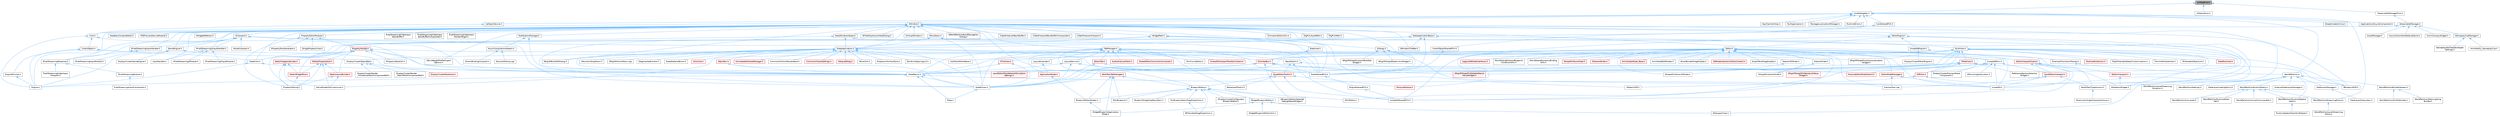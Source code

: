 digraph "UnifiedError.h"
{
 // INTERACTIVE_SVG=YES
 // LATEX_PDF_SIZE
  bgcolor="transparent";
  edge [fontname=Helvetica,fontsize=10,labelfontname=Helvetica,labelfontsize=10];
  node [fontname=Helvetica,fontsize=10,shape=box,height=0.2,width=0.4];
  Node1 [id="Node000001",label="UnifiedError.h",height=0.2,width=0.4,color="gray40", fillcolor="grey60", style="filled", fontcolor="black",tooltip=" "];
  Node1 -> Node2 [id="edge1_Node000001_Node000002",dir="back",color="steelblue1",style="solid",tooltip=" "];
  Node2 [id="Node000002",label="CoreDelegates.h",height=0.2,width=0.4,color="grey40", fillcolor="white", style="filled",URL="$d9/dc2/CoreDelegates_8h.html",tooltip=" "];
  Node2 -> Node3 [id="edge2_Node000002_Node000003",dir="back",color="steelblue1",style="solid",tooltip=" "];
  Node3 [id="Node000003",label="ApplicationLifecycleComponent.h",height=0.2,width=0.4,color="grey40", fillcolor="white", style="filled",URL="$de/db6/ApplicationLifecycleComponent_8h.html",tooltip=" "];
  Node2 -> Node4 [id="edge3_Node000002_Node000004",dir="back",color="steelblue1",style="solid",tooltip=" "];
  Node4 [id="Node000004",label="CallbackDevice.h",height=0.2,width=0.4,color="grey40", fillcolor="white", style="filled",URL="$d1/d7e/CallbackDevice_8h.html",tooltip=" "];
  Node4 -> Node5 [id="edge4_Node000004_Node000005",dir="back",color="steelblue1",style="solid",tooltip=" "];
  Node5 [id="Node000005",label="Core.h",height=0.2,width=0.4,color="grey40", fillcolor="white", style="filled",URL="$d6/dd7/Core_8h.html",tooltip=" "];
  Node5 -> Node6 [id="edge5_Node000005_Node000006",dir="back",color="steelblue1",style="solid",tooltip=" "];
  Node6 [id="Node000006",label="CoreUObject.h",height=0.2,width=0.4,color="grey40", fillcolor="white", style="filled",URL="$d0/ded/CoreUObject_8h.html",tooltip=" "];
  Node6 -> Node7 [id="edge6_Node000006_Node000007",dir="back",color="steelblue1",style="solid",tooltip=" "];
  Node7 [id="Node000007",label="Engine.h",height=0.2,width=0.4,color="grey40", fillcolor="white", style="filled",URL="$d1/d34/Public_2Engine_8h.html",tooltip=" "];
  Node6 -> Node8 [id="edge7_Node000006_Node000008",dir="back",color="steelblue1",style="solid",tooltip=" "];
  Node8 [id="Node000008",label="EngineMinimal.h",height=0.2,width=0.4,color="grey40", fillcolor="white", style="filled",URL="$d0/d2c/EngineMinimal_8h.html",tooltip=" "];
  Node8 -> Node7 [id="edge8_Node000008_Node000007",dir="back",color="steelblue1",style="solid",tooltip=" "];
  Node6 -> Node9 [id="edge9_Node000006_Node000009",dir="back",color="steelblue1",style="solid",tooltip=" "];
  Node9 [id="Node000009",label="SlateBasics.h",height=0.2,width=0.4,color="grey40", fillcolor="white", style="filled",URL="$da/d2f/SlateBasics_8h.html",tooltip=" "];
  Node9 -> Node7 [id="edge10_Node000009_Node000007",dir="back",color="steelblue1",style="solid",tooltip=" "];
  Node9 -> Node10 [id="edge11_Node000009_Node000010",dir="back",color="steelblue1",style="solid",tooltip=" "];
  Node10 [id="Node000010",label="Slate.h",height=0.2,width=0.4,color="grey40", fillcolor="white", style="filled",URL="$d2/dc0/Slate_8h.html",tooltip=" "];
  Node9 -> Node11 [id="edge12_Node000009_Node000011",dir="back",color="steelblue1",style="solid",tooltip=" "];
  Node11 [id="Node000011",label="SlateExtras.h",height=0.2,width=0.4,color="grey40", fillcolor="white", style="filled",URL="$d8/dec/SlateExtras_8h.html",tooltip=" "];
  Node11 -> Node10 [id="edge13_Node000011_Node000010",dir="back",color="steelblue1",style="solid",tooltip=" "];
  Node9 -> Node12 [id="edge14_Node000009_Node000012",dir="back",color="steelblue1",style="solid",tooltip=" "];
  Node12 [id="Node000012",label="UnrealEd.h",height=0.2,width=0.4,color="grey40", fillcolor="white", style="filled",URL="$d2/d5f/UnrealEd_8h.html",tooltip=" "];
  Node6 -> Node13 [id="edge15_Node000006_Node000013",dir="back",color="steelblue1",style="solid",tooltip=" "];
  Node13 [id="Node000013",label="SlateCore.h",height=0.2,width=0.4,color="grey40", fillcolor="white", style="filled",URL="$dc/d03/SlateCore_8h.html",tooltip=" "];
  Node13 -> Node7 [id="edge16_Node000013_Node000007",dir="back",color="steelblue1",style="solid",tooltip=" "];
  Node13 -> Node9 [id="edge17_Node000013_Node000009",dir="back",color="steelblue1",style="solid",tooltip=" "];
  Node5 -> Node7 [id="edge18_Node000005_Node000007",dir="back",color="steelblue1",style="solid",tooltip=" "];
  Node5 -> Node9 [id="edge19_Node000005_Node000009",dir="back",color="steelblue1",style="solid",tooltip=" "];
  Node2 -> Node5 [id="edge20_Node000002_Node000005",dir="back",color="steelblue1",style="solid",tooltip=" "];
  Node2 -> Node14 [id="edge21_Node000002_Node000014",dir="back",color="steelblue1",style="solid",tooltip=" "];
  Node14 [id="Node000014",label="CoreSharedPCH.h",height=0.2,width=0.4,color="grey40", fillcolor="white", style="filled",URL="$d8/de5/CoreSharedPCH_8h.html",tooltip=" "];
  Node14 -> Node15 [id="edge22_Node000014_Node000015",dir="back",color="steelblue1",style="solid",tooltip=" "];
  Node15 [id="Node000015",label="CoreUObjectSharedPCH.h",height=0.2,width=0.4,color="grey40", fillcolor="white", style="filled",URL="$de/d2f/CoreUObjectSharedPCH_8h.html",tooltip=" "];
  Node15 -> Node16 [id="edge23_Node000015_Node000016",dir="back",color="steelblue1",style="solid",tooltip=" "];
  Node16 [id="Node000016",label="SlateSharedPCH.h",height=0.2,width=0.4,color="grey40", fillcolor="white", style="filled",URL="$d1/dfc/SlateSharedPCH_8h.html",tooltip=" "];
  Node16 -> Node17 [id="edge24_Node000016_Node000017",dir="back",color="steelblue1",style="solid",tooltip=" "];
  Node17 [id="Node000017",label="EngineSharedPCH.h",height=0.2,width=0.4,color="grey40", fillcolor="white", style="filled",URL="$dc/dbb/EngineSharedPCH_8h.html",tooltip=" "];
  Node17 -> Node18 [id="edge25_Node000017_Node000018",dir="back",color="steelblue1",style="solid",tooltip=" "];
  Node18 [id="Node000018",label="UnrealEdSharedPCH.h",height=0.2,width=0.4,color="grey40", fillcolor="white", style="filled",URL="$d1/de6/UnrealEdSharedPCH_8h.html",tooltip=" "];
  Node2 -> Node19 [id="edge26_Node000002_Node000019",dir="back",color="steelblue1",style="solid",tooltip=" "];
  Node19 [id="Node000019",label="KeyChainUtilities.h",height=0.2,width=0.4,color="grey40", fillcolor="white", style="filled",URL="$db/d66/KeyChainUtilities_8h.html",tooltip=" "];
  Node2 -> Node20 [id="edge27_Node000002_Node000020",dir="back",color="steelblue1",style="solid",tooltip=" "];
  Node20 [id="Node000020",label="NullApplication.h",height=0.2,width=0.4,color="grey40", fillcolor="white", style="filled",URL="$d8/deb/NullApplication_8h.html",tooltip=" "];
  Node2 -> Node21 [id="edge28_Node000002_Node000021",dir="back",color="steelblue1",style="solid",tooltip=" "];
  Node21 [id="Node000021",label="PackageLocalizationManager.h",height=0.2,width=0.4,color="grey40", fillcolor="white", style="filled",URL="$d6/d19/PackageLocalizationManager_8h.html",tooltip=" "];
  Node2 -> Node22 [id="edge29_Node000002_Node000022",dir="back",color="steelblue1",style="solid",tooltip=" "];
  Node22 [id="Node000022",label="RuntimeErrors.h",height=0.2,width=0.4,color="grey40", fillcolor="white", style="filled",URL="$de/d4b/RuntimeErrors_8h.html",tooltip=" "];
  Node2 -> Node23 [id="edge30_Node000002_Node000023",dir="back",color="steelblue1",style="solid",tooltip=" "];
  Node23 [id="Node000023",label="SWindow.h",height=0.2,width=0.4,color="grey40", fillcolor="white", style="filled",URL="$d2/d6d/SWindow_8h.html",tooltip=" "];
  Node23 -> Node24 [id="edge31_Node000023_Node000024",dir="back",color="steelblue1",style="solid",tooltip=" "];
  Node24 [id="Node000024",label="AnimationEditorUtils.h",height=0.2,width=0.4,color="grey40", fillcolor="white", style="filled",URL="$df/d23/AnimationEditorUtils_8h.html",tooltip=" "];
  Node23 -> Node25 [id="edge32_Node000023_Node000025",dir="back",color="steelblue1",style="solid",tooltip=" "];
  Node25 [id="Node000025",label="BlueprintEditor.h",height=0.2,width=0.4,color="grey40", fillcolor="white", style="filled",URL="$df/d7d/BlueprintEditor_8h.html",tooltip=" "];
  Node25 -> Node26 [id="edge33_Node000025_Node000026",dir="back",color="steelblue1",style="solid",tooltip=" "];
  Node26 [id="Node000026",label="BPVariableDragDropAction.h",height=0.2,width=0.4,color="grey40", fillcolor="white", style="filled",URL="$dd/d23/BPVariableDragDropAction_8h.html",tooltip=" "];
  Node25 -> Node27 [id="edge34_Node000025_Node000027",dir="back",color="steelblue1",style="solid",tooltip=" "];
  Node27 [id="Node000027",label="BlueprintDragDropMenuItem.h",height=0.2,width=0.4,color="grey40", fillcolor="white", style="filled",URL="$dc/deb/BlueprintDragDropMenuItem_8h.html",tooltip=" "];
  Node25 -> Node28 [id="edge35_Node000025_Node000028",dir="back",color="steelblue1",style="solid",tooltip=" "];
  Node28 [id="Node000028",label="BlueprintEditorModes.h",height=0.2,width=0.4,color="grey40", fillcolor="white", style="filled",URL="$d9/d70/BlueprintEditorModes_8h.html",tooltip=" "];
  Node28 -> Node29 [id="edge36_Node000028_Node000029",dir="back",color="steelblue1",style="solid",tooltip=" "];
  Node29 [id="Node000029",label="WidgetBlueprintApplication\lMode.h",height=0.2,width=0.4,color="grey40", fillcolor="white", style="filled",URL="$d3/d40/WidgetBlueprintApplicationMode_8h.html",tooltip=" "];
  Node25 -> Node30 [id="edge37_Node000025_Node000030",dir="back",color="steelblue1",style="solid",tooltip=" "];
  Node30 [id="Node000030",label="IDisplayClusterConfigurator\lBlueprintEditor.h",height=0.2,width=0.4,color="grey40", fillcolor="white", style="filled",URL="$dd/d4b/IDisplayClusterConfiguratorBlueprintEditor_8h.html",tooltip=" "];
  Node25 -> Node31 [id="edge38_Node000025_Node000031",dir="back",color="steelblue1",style="solid",tooltip=" "];
  Node31 [id="Node000031",label="MyBlueprintItemDragDropAction.h",height=0.2,width=0.4,color="grey40", fillcolor="white", style="filled",URL="$da/d11/MyBlueprintItemDragDropAction_8h.html",tooltip=" "];
  Node31 -> Node26 [id="edge39_Node000031_Node000026",dir="back",color="steelblue1",style="solid",tooltip=" "];
  Node25 -> Node32 [id="edge40_Node000025_Node000032",dir="back",color="steelblue1",style="solid",tooltip=" "];
  Node32 [id="Node000032",label="SBlueprintEditorSelected\lDebugObjectWidget.h",height=0.2,width=0.4,color="grey40", fillcolor="white", style="filled",URL="$de/d6c/SBlueprintEditorSelectedDebugObjectWidget_8h.html",tooltip=" "];
  Node25 -> Node33 [id="edge41_Node000025_Node000033",dir="back",color="steelblue1",style="solid",tooltip=" "];
  Node33 [id="Node000033",label="SMyBlueprint.h",height=0.2,width=0.4,color="grey40", fillcolor="white", style="filled",URL="$d3/d34/SMyBlueprint_8h.html",tooltip=" "];
  Node25 -> Node34 [id="edge42_Node000025_Node000034",dir="back",color="steelblue1",style="solid",tooltip=" "];
  Node34 [id="Node000034",label="SSCSEditor.h",height=0.2,width=0.4,color="grey40", fillcolor="white", style="filled",URL="$d0/d2e/SSCSEditor_8h.html",tooltip=" "];
  Node25 -> Node35 [id="edge43_Node000025_Node000035",dir="back",color="steelblue1",style="solid",tooltip=" "];
  Node35 [id="Node000035",label="WidgetBlueprintEditor.h",height=0.2,width=0.4,color="grey40", fillcolor="white", style="filled",URL="$d6/d04/WidgetBlueprintEditor_8h.html",tooltip=" "];
  Node35 -> Node36 [id="edge44_Node000035_Node000036",dir="back",color="steelblue1",style="solid",tooltip=" "];
  Node36 [id="Node000036",label="SDesignerView.h",height=0.2,width=0.4,color="grey40", fillcolor="white", style="filled",URL="$d2/d14/SDesignerView_8h.html",tooltip=" "];
  Node35 -> Node29 [id="edge45_Node000035_Node000029",dir="back",color="steelblue1",style="solid",tooltip=" "];
  Node35 -> Node37 [id="edge46_Node000035_Node000037",dir="back",color="steelblue1",style="solid",tooltip=" "];
  Node37 [id="Node000037",label="WidgetBlueprintEditorUtils.h",height=0.2,width=0.4,color="grey40", fillcolor="white", style="filled",URL="$d9/df7/WidgetBlueprintEditorUtils_8h.html",tooltip=" "];
  Node23 -> Node38 [id="edge47_Node000023_Node000038",dir="back",color="steelblue1",style="solid",tooltip=" "];
  Node38 [id="Node000038",label="Dialogs.h",height=0.2,width=0.4,color="grey40", fillcolor="white", style="filled",URL="$d2/d5c/Dialogs_8h.html",tooltip=" "];
  Node38 -> Node39 [id="edge48_Node000038_Node000039",dir="back",color="steelblue1",style="solid",tooltip=" "];
  Node39 [id="Node000039",label="SRigVMGraphBreakLinksWidget.h",height=0.2,width=0.4,color="grey40", fillcolor="white", style="filled",URL="$d8/d4a/SRigVMGraphBreakLinksWidget_8h.html",tooltip=" "];
  Node38 -> Node40 [id="edge49_Node000038_Node000040",dir="back",color="steelblue1",style="solid",tooltip=" "];
  Node40 [id="Node000040",label="SRigVMGraphFunctionBulkEdit\lWidget.h",height=0.2,width=0.4,color="grey40", fillcolor="white", style="filled",URL="$db/dbf/SRigVMGraphFunctionBulkEditWidget_8h.html",tooltip=" "];
  Node38 -> Node41 [id="edge50_Node000038_Node000041",dir="back",color="steelblue1",style="solid",tooltip=" "];
  Node41 [id="Node000041",label="SRigVMGraphFunctionLocalization\lWidget.h",height=0.2,width=0.4,color="grey40", fillcolor="white", style="filled",URL="$dd/d59/SRigVMGraphFunctionLocalizationWidget_8h.html",tooltip=" "];
  Node38 -> Node12 [id="edge51_Node000038_Node000012",dir="back",color="steelblue1",style="solid",tooltip=" "];
  Node23 -> Node42 [id="edge52_Node000023_Node000042",dir="back",color="steelblue1",style="solid",tooltip=" "];
  Node42 [id="Node000042",label="DlgPickAssetPath.h",height=0.2,width=0.4,color="grey40", fillcolor="white", style="filled",URL="$db/d31/DlgPickAssetPath_8h.html",tooltip=" "];
  Node23 -> Node43 [id="edge53_Node000023_Node000043",dir="back",color="steelblue1",style="solid",tooltip=" "];
  Node43 [id="Node000043",label="DlgPickPath.h",height=0.2,width=0.4,color="grey40", fillcolor="white", style="filled",URL="$d9/d16/DlgPickPath_8h.html",tooltip=" "];
  Node23 -> Node44 [id="edge54_Node000023_Node000044",dir="back",color="steelblue1",style="solid",tooltip=" "];
  Node44 [id="Node000044",label="EditorEngine.h",height=0.2,width=0.4,color="grey40", fillcolor="white", style="filled",URL="$da/d0c/EditorEngine_8h.html",tooltip=" "];
  Node44 -> Node45 [id="edge55_Node000044_Node000045",dir="back",color="steelblue1",style="solid",tooltip=" "];
  Node45 [id="Node000045",label="BookMarkTypeActions.h",height=0.2,width=0.4,color="grey40", fillcolor="white", style="filled",URL="$d0/d2f/BookMarkTypeActions_8h.html",tooltip=" "];
  Node45 -> Node46 [id="edge56_Node000045_Node000046",dir="back",color="steelblue1",style="solid",tooltip=" "];
  Node46 [id="Node000046",label="BookmarkSingleViewportActions.h",height=0.2,width=0.4,color="grey40", fillcolor="white", style="filled",URL="$d3/dd5/BookmarkSingleViewportActions_8h.html",tooltip=" "];
  Node44 -> Node47 [id="edge57_Node000044_Node000047",dir="back",color="steelblue1",style="solid",tooltip=" "];
  Node47 [id="Node000047",label="Editor.h",height=0.2,width=0.4,color="grey40", fillcolor="white", style="filled",URL="$de/d6e/Editor_8h.html",tooltip=" "];
  Node47 -> Node48 [id="edge58_Node000047_Node000048",dir="back",color="steelblue1",style="solid",tooltip=" "];
  Node48 [id="Node000048",label="AnimGraphNode_Base.h",height=0.2,width=0.4,color="red", fillcolor="#FFF0F0", style="filled",URL="$d0/dfb/AnimGraphNode__Base_8h.html",tooltip=" "];
  Node47 -> Node140 [id="edge59_Node000047_Node000140",dir="back",color="steelblue1",style="solid",tooltip=" "];
  Node140 [id="Node000140",label="AnimNodeEditModes.h",height=0.2,width=0.4,color="grey40", fillcolor="white", style="filled",URL="$db/dde/AnimNodeEditModes_8h.html",tooltip=" "];
  Node47 -> Node45 [id="edge60_Node000047_Node000045",dir="back",color="steelblue1",style="solid",tooltip=" "];
  Node47 -> Node141 [id="edge61_Node000047_Node000141",dir="back",color="steelblue1",style="solid",tooltip=" "];
  Node141 [id="Node000141",label="BrushBuilderDragDropOp.h",height=0.2,width=0.4,color="grey40", fillcolor="white", style="filled",URL="$d9/d56/BrushBuilderDragDropOp_8h.html",tooltip=" "];
  Node47 -> Node142 [id="edge62_Node000047_Node000142",dir="back",color="steelblue1",style="solid",tooltip=" "];
  Node142 [id="Node000142",label="DisplayClusterObjectRef.h",height=0.2,width=0.4,color="grey40", fillcolor="white", style="filled",URL="$d9/d87/DisplayClusterObjectRef_8h.html",tooltip=" "];
  Node142 -> Node143 [id="edge63_Node000142_Node000143",dir="back",color="steelblue1",style="solid",tooltip=" "];
  Node143 [id="Node000143",label="DisplayClusterRender\l_ProceduralMeshComponentRef.h",height=0.2,width=0.4,color="grey40", fillcolor="white", style="filled",URL="$da/dbe/DisplayClusterRender__ProceduralMeshComponentRef_8h.html",tooltip=" "];
  Node142 -> Node144 [id="edge64_Node000142_Node000144",dir="back",color="steelblue1",style="solid",tooltip=" "];
  Node144 [id="Node000144",label="DisplayClusterRender\l_StaticMeshComponentRef.h",height=0.2,width=0.4,color="grey40", fillcolor="white", style="filled",URL="$dd/d84/DisplayClusterRender__StaticMeshComponentRef_8h.html",tooltip=" "];
  Node142 -> Node145 [id="edge65_Node000142_Node000145",dir="back",color="steelblue1",style="solid",tooltip=" "];
  Node145 [id="Node000145",label="DisplayClusterRootActor.h",height=0.2,width=0.4,color="red", fillcolor="#FFF0F0", style="filled",URL="$d0/d41/DisplayClusterRootActor_8h.html",tooltip=" "];
  Node47 -> Node150 [id="edge66_Node000047_Node000150",dir="back",color="steelblue1",style="solid",tooltip=" "];
  Node150 [id="Node000150",label="EdModeInteractiveToolsContext.h",height=0.2,width=0.4,color="red", fillcolor="#FFF0F0", style="filled",URL="$d7/da4/EdModeInteractiveToolsContext_8h.html",tooltip=" "];
  Node47 -> Node153 [id="edge67_Node000047_Node000153",dir="back",color="steelblue1",style="solid",tooltip=" "];
  Node153 [id="Node000153",label="EditorModeManager.h",height=0.2,width=0.4,color="red", fillcolor="#FFF0F0", style="filled",URL="$d9/dca/EditorModeManager_8h.html",tooltip=" "];
  Node153 -> Node152 [id="edge68_Node000153_Node000152",dir="back",color="steelblue1",style="solid",tooltip=" "];
  Node152 [id="Node000152",label="FractureTool.cpp",height=0.2,width=0.4,color="grey40", fillcolor="white", style="filled",URL="$dc/d9a/FractureTool_8cpp.html",tooltip=" "];
  Node153 -> Node12 [id="edge69_Node000153_Node000012",dir="back",color="steelblue1",style="solid",tooltip=" "];
  Node47 -> Node159 [id="edge70_Node000047_Node000159",dir="back",color="steelblue1",style="solid",tooltip=" "];
  Node159 [id="Node000159",label="EditorViewportClient.h",height=0.2,width=0.4,color="red", fillcolor="#FFF0F0", style="filled",URL="$d4/d41/EditorViewportClient_8h.html",tooltip=" "];
  Node159 -> Node165 [id="edge71_Node000159_Node000165",dir="back",color="steelblue1",style="solid",tooltip=" "];
  Node165 [id="Node000165",label="LevelEditorViewport.h",height=0.2,width=0.4,color="red", fillcolor="#FFF0F0", style="filled",URL="$d4/ddf/LevelEditorViewport_8h.html",tooltip=" "];
  Node165 -> Node45 [id="edge72_Node000165_Node000045",dir="back",color="steelblue1",style="solid",tooltip=" "];
  Node165 -> Node152 [id="edge73_Node000165_Node000152",dir="back",color="steelblue1",style="solid",tooltip=" "];
  Node165 -> Node12 [id="edge74_Node000165_Node000012",dir="back",color="steelblue1",style="solid",tooltip=" "];
  Node159 -> Node168 [id="edge75_Node000159_Node000168",dir="back",color="steelblue1",style="solid",tooltip=" "];
  Node168 [id="Node000168",label="SEditorViewport.h",height=0.2,width=0.4,color="red", fillcolor="#FFF0F0", style="filled",URL="$dd/de0/SEditorViewport_8h.html",tooltip=" "];
  Node168 -> Node178 [id="edge76_Node000168_Node000178",dir="back",color="steelblue1",style="solid",tooltip=" "];
  Node178 [id="Node000178",label="SSkeletonWidget.h",height=0.2,width=0.4,color="grey40", fillcolor="white", style="filled",URL="$dd/da7/SSkeletonWidget_8h.html",tooltip=" "];
  Node159 -> Node178 [id="edge77_Node000159_Node000178",dir="back",color="steelblue1",style="solid",tooltip=" "];
  Node159 -> Node12 [id="edge78_Node000159_Node000012",dir="back",color="steelblue1",style="solid",tooltip=" "];
  Node159 -> Node18 [id="edge79_Node000159_Node000018",dir="back",color="steelblue1",style="solid",tooltip=" "];
  Node47 -> Node179 [id="edge80_Node000047_Node000179",dir="back",color="steelblue1",style="solid",tooltip=" "];
  Node179 [id="Node000179",label="ExportTextDragDropOp.h",height=0.2,width=0.4,color="grey40", fillcolor="white", style="filled",URL="$de/d5c/ExportTextDragDropOp_8h.html",tooltip=" "];
  Node47 -> Node180 [id="edge81_Node000047_Node000180",dir="back",color="steelblue1",style="solid",tooltip=" "];
  Node180 [id="Node000180",label="ExternalDirtyActorsTracker.h",height=0.2,width=0.4,color="grey40", fillcolor="white", style="filled",URL="$db/d89/ExternalDirtyActorsTracker_8h.html",tooltip=" "];
  Node180 -> Node181 [id="edge82_Node000180_Node000181",dir="back",color="steelblue1",style="solid",tooltip=" "];
  Node181 [id="Node000181",label="WorldPartition.h",height=0.2,width=0.4,color="grey40", fillcolor="white", style="filled",URL="$de/d1e/WorldPartition_8h.html",tooltip=" "];
  Node181 -> Node182 [id="edge83_Node000181_Node000182",dir="back",color="steelblue1",style="solid",tooltip=" "];
  Node182 [id="Node000182",label="DataLayerLoadingPolicy.h",height=0.2,width=0.4,color="grey40", fillcolor="white", style="filled",URL="$d4/d49/DataLayerLoadingPolicy_8h.html",tooltip=" "];
  Node181 -> Node183 [id="edge84_Node000181_Node000183",dir="back",color="steelblue1",style="solid",tooltip=" "];
  Node183 [id="Node000183",label="DataLayerManager.h",height=0.2,width=0.4,color="grey40", fillcolor="white", style="filled",URL="$de/d96/DataLayerManager_8h.html",tooltip=" "];
  Node183 -> Node184 [id="edge85_Node000183_Node000184",dir="back",color="steelblue1",style="solid",tooltip=" "];
  Node184 [id="Node000184",label="DataLayerSubsystem.h",height=0.2,width=0.4,color="grey40", fillcolor="white", style="filled",URL="$d2/d5d/DataLayerSubsystem_8h.html",tooltip=" "];
  Node181 -> Node185 [id="edge86_Node000181_Node000185",dir="back",color="steelblue1",style="solid",tooltip=" "];
  Node185 [id="Node000185",label="ExternalDataLayerManager.h",height=0.2,width=0.4,color="grey40", fillcolor="white", style="filled",URL="$d3/d7d/ExternalDataLayerManager_8h.html",tooltip=" "];
  Node181 -> Node186 [id="edge87_Node000181_Node000186",dir="back",color="steelblue1",style="solid",tooltip=" "];
  Node186 [id="Node000186",label="WorldPartitionBuilderHelpers.h",height=0.2,width=0.4,color="grey40", fillcolor="white", style="filled",URL="$db/dc0/WorldPartitionBuilderHelpers_8h.html",tooltip=" "];
  Node186 -> Node187 [id="edge88_Node000186_Node000187",dir="back",color="steelblue1",style="solid",tooltip=" "];
  Node187 [id="Node000187",label="WorldPartitionHLODsBuilder.h",height=0.2,width=0.4,color="grey40", fillcolor="white", style="filled",URL="$d3/d76/WorldPartitionHLODsBuilder_8h.html",tooltip=" "];
  Node186 -> Node188 [id="edge89_Node000186_Node000188",dir="back",color="steelblue1",style="solid",tooltip=" "];
  Node188 [id="Node000188",label="WorldPartitionStaticLighting\lBuilder.h",height=0.2,width=0.4,color="grey40", fillcolor="white", style="filled",URL="$d7/dfd/WorldPartitionStaticLightingBuilder_8h.html",tooltip=" "];
  Node181 -> Node189 [id="edge90_Node000181_Node000189",dir="back",color="steelblue1",style="solid",tooltip=" "];
  Node189 [id="Node000189",label="WorldPartitionLevelStreaming\lDynamic.h",height=0.2,width=0.4,color="grey40", fillcolor="white", style="filled",URL="$d4/d21/WorldPartitionLevelStreamingDynamic_8h.html",tooltip=" "];
  Node181 -> Node190 [id="edge91_Node000181_Node000190",dir="back",color="steelblue1",style="solid",tooltip=" "];
  Node190 [id="Node000190",label="WorldPartitionRuntimeHash.h",height=0.2,width=0.4,color="grey40", fillcolor="white", style="filled",URL="$d9/df1/WorldPartitionRuntimeHash_8h.html",tooltip=" "];
  Node190 -> Node191 [id="edge92_Node000190_Node000191",dir="back",color="steelblue1",style="solid",tooltip=" "];
  Node191 [id="Node000191",label="WorldPartitionConvertCommandlet.h",height=0.2,width=0.4,color="grey40", fillcolor="white", style="filled",URL="$db/d15/WorldPartitionConvertCommandlet_8h.html",tooltip=" "];
  Node190 -> Node192 [id="edge93_Node000190_Node000192",dir="back",color="steelblue1",style="solid",tooltip=" "];
  Node192 [id="Node000192",label="WorldPartitionConverter.h",height=0.2,width=0.4,color="grey40", fillcolor="white", style="filled",URL="$dc/df8/WorldPartitionConverter_8h.html",tooltip=" "];
  Node190 -> Node193 [id="edge94_Node000190_Node000193",dir="back",color="steelblue1",style="solid",tooltip=" "];
  Node193 [id="Node000193",label="WorldPartitionRuntimeHash\lSet.h",height=0.2,width=0.4,color="grey40", fillcolor="white", style="filled",URL="$d7/d94/WorldPartitionRuntimeHashSet_8h.html",tooltip=" "];
  Node190 -> Node194 [id="edge95_Node000190_Node000194",dir="back",color="steelblue1",style="solid",tooltip=" "];
  Node194 [id="Node000194",label="WorldPartitionRuntimeSpatial\lHash.h",height=0.2,width=0.4,color="grey40", fillcolor="white", style="filled",URL="$da/dbe/WorldPartitionRuntimeSpatialHash_8h.html",tooltip=" "];
  Node194 -> Node195 [id="edge96_Node000194_Node000195",dir="back",color="steelblue1",style="solid",tooltip=" "];
  Node195 [id="Node000195",label="RuntimeSpatialHashGridHelper.h",height=0.2,width=0.4,color="grey40", fillcolor="white", style="filled",URL="$d8/d05/RuntimeSpatialHashGridHelper_8h.html",tooltip=" "];
  Node190 -> Node196 [id="edge97_Node000190_Node000196",dir="back",color="steelblue1",style="solid",tooltip=" "];
  Node196 [id="Node000196",label="WorldPartitionStreamingPolicy.h",height=0.2,width=0.4,color="grey40", fillcolor="white", style="filled",URL="$d8/d37/WorldPartitionStreamingPolicy_8h.html",tooltip=" "];
  Node196 -> Node197 [id="edge98_Node000196_Node000197",dir="back",color="steelblue1",style="solid",tooltip=" "];
  Node197 [id="Node000197",label="WorldPartitionLevelStreaming\lPolicy.h",height=0.2,width=0.4,color="grey40", fillcolor="white", style="filled",URL="$d4/d14/WorldPartitionLevelStreamingPolicy_8h.html",tooltip=" "];
  Node181 -> Node194 [id="edge99_Node000181_Node000194",dir="back",color="steelblue1",style="solid",tooltip=" "];
  Node181 -> Node198 [id="edge100_Node000181_Node000198",dir="back",color="steelblue1",style="solid",tooltip=" "];
  Node198 [id="Node000198",label="WorldPartitionSettings.h",height=0.2,width=0.4,color="grey40", fillcolor="white", style="filled",URL="$de/d7a/WorldPartitionSettings_8h.html",tooltip=" "];
  Node47 -> Node152 [id="edge101_Node000047_Node000152",dir="back",color="steelblue1",style="solid",tooltip=" "];
  Node47 -> Node199 [id="edge102_Node000047_Node000199",dir="back",color="steelblue1",style="solid",tooltip=" "];
  Node199 [id="Node000199",label="GameModeInfoCustomizer.h",height=0.2,width=0.4,color="grey40", fillcolor="white", style="filled",URL="$d5/df3/GameModeInfoCustomizer_8h.html",tooltip=" "];
  Node47 -> Node200 [id="edge103_Node000047_Node000200",dir="back",color="steelblue1",style="solid",tooltip=" "];
  Node200 [id="Node000200",label="LegacyEdModeInterfaces.h",height=0.2,width=0.4,color="red", fillcolor="#FFF0F0", style="filled",URL="$da/d0a/LegacyEdModeInterfaces_8h.html",tooltip=" "];
  Node47 -> Node207 [id="edge104_Node000047_Node000207",dir="back",color="steelblue1",style="solid",tooltip=" "];
  Node207 [id="Node000207",label="MovieSceneDirectorBlueprint\lConditionUtils.h",height=0.2,width=0.4,color="grey40", fillcolor="white", style="filled",URL="$d4/d8a/MovieSceneDirectorBlueprintConditionUtils_8h.html",tooltip=" "];
  Node47 -> Node208 [id="edge105_Node000047_Node000208",dir="back",color="steelblue1",style="solid",tooltip=" "];
  Node208 [id="Node000208",label="MovieSceneDynamicBinding\lUtils.h",height=0.2,width=0.4,color="grey40", fillcolor="white", style="filled",URL="$df/dce/MovieSceneDynamicBindingUtils_8h.html",tooltip=" "];
  Node47 -> Node209 [id="edge106_Node000047_Node000209",dir="back",color="steelblue1",style="solid",tooltip=" "];
  Node209 [id="Node000209",label="PersonaModule.h",height=0.2,width=0.4,color="red", fillcolor="#FFF0F0", style="filled",URL="$de/d74/PersonaModule_8h.html",tooltip=" "];
  Node47 -> Node211 [id="edge107_Node000047_Node000211",dir="back",color="steelblue1",style="solid",tooltip=" "];
  Node211 [id="Node000211",label="SGraphPinNumSlider.h",height=0.2,width=0.4,color="red", fillcolor="#FFF0F0", style="filled",URL="$d5/d00/SGraphPinNumSlider_8h.html",tooltip=" "];
  Node47 -> Node213 [id="edge108_Node000047_Node000213",dir="back",color="steelblue1",style="solid",tooltip=" "];
  Node213 [id="Node000213",label="SGraphPinVector2DSlider.h",height=0.2,width=0.4,color="grey40", fillcolor="white", style="filled",URL="$d7/d05/SGraphPinVector2DSlider_8h.html",tooltip=" "];
  Node47 -> Node214 [id="edge109_Node000047_Node000214",dir="back",color="steelblue1",style="solid",tooltip=" "];
  Node214 [id="Node000214",label="SGraphPinVectorSlider.h",height=0.2,width=0.4,color="grey40", fillcolor="white", style="filled",URL="$dc/d38/SGraphPinVectorSlider_8h.html",tooltip=" "];
  Node47 -> Node215 [id="edge110_Node000047_Node000215",dir="back",color="steelblue1",style="solid",tooltip=" "];
  Node215 [id="Node000215",label="SVector2DSlider.h",height=0.2,width=0.4,color="grey40", fillcolor="white", style="filled",URL="$de/d67/SVector2DSlider_8h.html",tooltip=" "];
  Node215 -> Node213 [id="edge111_Node000215_Node000213",dir="back",color="steelblue1",style="solid",tooltip=" "];
  Node47 -> Node216 [id="edge112_Node000047_Node000216",dir="back",color="steelblue1",style="solid",tooltip=" "];
  Node216 [id="Node000216",label="SVector4Slider.h",height=0.2,width=0.4,color="red", fillcolor="#FFF0F0", style="filled",URL="$d4/dec/SVector4Slider_8h.html",tooltip=" "];
  Node47 -> Node218 [id="edge113_Node000047_Node000218",dir="back",color="steelblue1",style="solid",tooltip=" "];
  Node218 [id="Node000218",label="SVectorSlider.h",height=0.2,width=0.4,color="grey40", fillcolor="white", style="filled",URL="$d2/db5/SVectorSlider_8h.html",tooltip=" "];
  Node218 -> Node214 [id="edge114_Node000218_Node000214",dir="back",color="steelblue1",style="solid",tooltip=" "];
  Node47 -> Node219 [id="edge115_Node000047_Node000219",dir="back",color="steelblue1",style="solid",tooltip=" "];
  Node219 [id="Node000219",label="SubTrackEditorBase.h",height=0.2,width=0.4,color="grey40", fillcolor="white", style="filled",URL="$db/d33/SubTrackEditorBase_8h.html",tooltip=" "];
  Node47 -> Node12 [id="edge116_Node000047_Node000012",dir="back",color="steelblue1",style="solid",tooltip=" "];
  Node47 -> Node220 [id="edge117_Node000047_Node000220",dir="back",color="steelblue1",style="solid",tooltip=" "];
  Node220 [id="Node000220",label="UnrealEdMisc.h",height=0.2,width=0.4,color="grey40", fillcolor="white", style="filled",URL="$da/d70/UnrealEdMisc_8h.html",tooltip=" "];
  Node220 -> Node221 [id="edge118_Node000220_Node000221",dir="back",color="steelblue1",style="solid",tooltip=" "];
  Node221 [id="Node000221",label="AssetEditorToolkit.h",height=0.2,width=0.4,color="red", fillcolor="#FFF0F0", style="filled",URL="$d9/d8b/AssetEditorToolkit_8h.html",tooltip=" "];
  Node221 -> Node170 [id="edge119_Node000221_Node000170",dir="back",color="steelblue1",style="solid",tooltip=" "];
  Node170 [id="Node000170",label="BaseAssetToolkit.h",height=0.2,width=0.4,color="grey40", fillcolor="white", style="filled",URL="$d4/d85/BaseAssetToolkit_8h.html",tooltip=" "];
  Node221 -> Node25 [id="edge120_Node000221_Node000025",dir="back",color="steelblue1",style="solid",tooltip=" "];
  Node221 -> Node209 [id="edge121_Node000221_Node000209",dir="back",color="steelblue1",style="solid",tooltip=" "];
  Node221 -> Node18 [id="edge122_Node000221_Node000018",dir="back",color="steelblue1",style="solid",tooltip=" "];
  Node220 -> Node263 [id="edge123_Node000220_Node000263",dir="back",color="steelblue1",style="solid",tooltip=" "];
  Node263 [id="Node000263",label="DisplayClusterPreviewShare\lComponent.h",height=0.2,width=0.4,color="grey40", fillcolor="white", style="filled",URL="$d0/d2c/DisplayClusterPreviewShareComponent_8h.html",tooltip=" "];
  Node220 -> Node264 [id="edge124_Node000220_Node000264",dir="back",color="steelblue1",style="solid",tooltip=" "];
  Node264 [id="Node000264",label="FractureEditorModeToolkit.h",height=0.2,width=0.4,color="red", fillcolor="#FFF0F0", style="filled",URL="$da/d01/FractureEditorModeToolkit_8h.html",tooltip=" "];
  Node220 -> Node165 [id="edge125_Node000220_Node000165",dir="back",color="steelblue1",style="solid",tooltip=" "];
  Node220 -> Node12 [id="edge126_Node000220_Node000012",dir="back",color="steelblue1",style="solid",tooltip=" "];
  Node220 -> Node265 [id="edge127_Node000220_Node000265",dir="back",color="steelblue1",style="solid",tooltip=" "];
  Node265 [id="Node000265",label="VPScoutingSubsystem.h",height=0.2,width=0.4,color="grey40", fillcolor="white", style="filled",URL="$df/d2a/VPScoutingSubsystem_8h.html",tooltip=" "];
  Node47 -> Node18 [id="edge128_Node000047_Node000018",dir="back",color="steelblue1",style="solid",tooltip=" "];
  Node44 -> Node12 [id="edge129_Node000044_Node000012",dir="back",color="steelblue1",style="solid",tooltip=" "];
  Node44 -> Node266 [id="edge130_Node000044_Node000266",dir="back",color="steelblue1",style="solid",tooltip=" "];
  Node266 [id="Node000266",label="UnrealEdEngine.h",height=0.2,width=0.4,color="grey40", fillcolor="white", style="filled",URL="$d2/d51/UnrealEdEngine_8h.html",tooltip=" "];
  Node266 -> Node267 [id="edge131_Node000266_Node000267",dir="back",color="steelblue1",style="solid",tooltip=" "];
  Node267 [id="Node000267",label="DisplayClusterEditorEngine.h",height=0.2,width=0.4,color="grey40", fillcolor="white", style="filled",URL="$d3/d58/DisplayClusterEditorEngine_8h.html",tooltip=" "];
  Node266 -> Node12 [id="edge132_Node000266_Node000012",dir="back",color="steelblue1",style="solid",tooltip=" "];
  Node44 -> Node18 [id="edge133_Node000044_Node000018",dir="back",color="steelblue1",style="solid",tooltip=" "];
  Node23 -> Node268 [id="edge134_Node000023_Node000268",dir="back",color="steelblue1",style="solid",tooltip=" "];
  Node268 [id="Node000268",label="FeedbackContextEditor.h",height=0.2,width=0.4,color="grey40", fillcolor="white", style="filled",URL="$de/d93/FeedbackContextEditor_8h.html",tooltip=" "];
  Node23 -> Node269 [id="edge135_Node000023_Node000269",dir="back",color="steelblue1",style="solid",tooltip=" "];
  Node269 [id="Node000269",label="GameEngine.h",height=0.2,width=0.4,color="grey40", fillcolor="white", style="filled",URL="$d7/d1f/GameEngine_8h.html",tooltip=" "];
  Node269 -> Node270 [id="edge136_Node000269_Node000270",dir="back",color="steelblue1",style="solid",tooltip=" "];
  Node270 [id="Node000270",label="DisplayClusterGameEngine.h",height=0.2,width=0.4,color="grey40", fillcolor="white", style="filled",URL="$da/d8f/DisplayClusterGameEngine_8h.html",tooltip=" "];
  Node269 -> Node142 [id="edge137_Node000269_Node000142",dir="back",color="steelblue1",style="solid",tooltip=" "];
  Node269 -> Node7 [id="edge138_Node000269_Node000007",dir="back",color="steelblue1",style="solid",tooltip=" "];
  Node23 -> Node271 [id="edge139_Node000023_Node000271",dir="back",color="steelblue1",style="solid",tooltip=" "];
  Node271 [id="Node000271",label="IPIEPreviewDeviceModule.h",height=0.2,width=0.4,color="grey40", fillcolor="white", style="filled",URL="$d1/d37/IPIEPreviewDeviceModule_8h.html",tooltip=" "];
  Node23 -> Node272 [id="edge140_Node000023_Node000272",dir="back",color="steelblue1",style="solid",tooltip=" "];
  Node272 [id="Node000272",label="IPixelStreaming2InputHandler.h",height=0.2,width=0.4,color="grey40", fillcolor="white", style="filled",URL="$df/d15/IPixelStreaming2InputHandler_8h.html",tooltip=" "];
  Node272 -> Node273 [id="edge141_Node000272_Node000273",dir="back",color="steelblue1",style="solid",tooltip=" "];
  Node273 [id="Node000273",label="IPixelStreaming2InputModule.h",height=0.2,width=0.4,color="grey40", fillcolor="white", style="filled",URL="$df/d2f/IPixelStreaming2InputModule_8h.html",tooltip=" "];
  Node272 -> Node274 [id="edge142_Node000272_Node000274",dir="back",color="steelblue1",style="solid",tooltip=" "];
  Node274 [id="Node000274",label="IPixelStreaming2Module.h",height=0.2,width=0.4,color="grey40", fillcolor="white", style="filled",URL="$d5/dad/IPixelStreaming2Module_8h.html",tooltip=" "];
  Node272 -> Node275 [id="edge143_Node000272_Node000275",dir="back",color="steelblue1",style="solid",tooltip=" "];
  Node275 [id="Node000275",label="InputHandler.h",height=0.2,width=0.4,color="grey40", fillcolor="white", style="filled",URL="$df/d2f/InputHandler_8h.html",tooltip=" "];
  Node23 -> Node276 [id="edge144_Node000023_Node000276",dir="back",color="steelblue1",style="solid",tooltip=" "];
  Node276 [id="Node000276",label="IPixelStreamingInputHandler.h",height=0.2,width=0.4,color="grey40", fillcolor="white", style="filled",URL="$d2/d0f/IPixelStreamingInputHandler_8h.html",tooltip=" "];
  Node276 -> Node277 [id="edge145_Node000276_Node000277",dir="back",color="steelblue1",style="solid",tooltip=" "];
  Node277 [id="Node000277",label="IPixelStreamingInputModule.h",height=0.2,width=0.4,color="grey40", fillcolor="white", style="filled",URL="$da/d36/IPixelStreamingInputModule_8h.html",tooltip=" "];
  Node276 -> Node278 [id="edge146_Node000276_Node000278",dir="back",color="steelblue1",style="solid",tooltip=" "];
  Node278 [id="Node000278",label="IPixelStreamingStreamer.h",height=0.2,width=0.4,color="grey40", fillcolor="white", style="filled",URL="$d8/d28/IPixelStreamingStreamer_8h.html",tooltip=" "];
  Node278 -> Node279 [id="edge147_Node000278_Node000279",dir="back",color="steelblue1",style="solid",tooltip=" "];
  Node279 [id="Node000279",label="IPixelStreamingModule.h",height=0.2,width=0.4,color="grey40", fillcolor="white", style="filled",URL="$d2/d87/IPixelStreamingModule_8h.html",tooltip=" "];
  Node279 -> Node280 [id="edge148_Node000279_Node000280",dir="back",color="steelblue1",style="solid",tooltip=" "];
  Node280 [id="Node000280",label="PixelStreamingInputComponent.h",height=0.2,width=0.4,color="grey40", fillcolor="white", style="filled",URL="$d5/d26/PixelStreamingInputComponent_8h.html",tooltip=" "];
  Node278 -> Node281 [id="edge149_Node000278_Node000281",dir="back",color="steelblue1",style="solid",tooltip=" "];
  Node281 [id="Node000281",label="PixelStreamingVideoInput\lViewport.h",height=0.2,width=0.4,color="grey40", fillcolor="white", style="filled",URL="$d1/dbc/PixelStreamingVideoInputViewport_8h.html",tooltip=" "];
  Node23 -> Node278 [id="edge150_Node000023_Node000278",dir="back",color="steelblue1",style="solid",tooltip=" "];
  Node23 -> Node282 [id="edge151_Node000023_Node000282",dir="back",color="steelblue1",style="solid",tooltip=" "];
  Node282 [id="Node000282",label="IWidgetReflector.h",height=0.2,width=0.4,color="grey40", fillcolor="white", style="filled",URL="$d4/d66/IWidgetReflector_8h.html",tooltip=" "];
  Node23 -> Node275 [id="edge152_Node000023_Node000275",dir="back",color="steelblue1",style="solid",tooltip=" "];
  Node23 -> Node283 [id="edge153_Node000023_Node000283",dir="back",color="steelblue1",style="solid",tooltip=" "];
  Node283 [id="Node000283",label="MenuStack.h",height=0.2,width=0.4,color="grey40", fillcolor="white", style="filled",URL="$d8/d80/MenuStack_8h.html",tooltip=" "];
  Node283 -> Node284 [id="edge154_Node000283_Node000284",dir="back",color="steelblue1",style="solid",tooltip=" "];
  Node284 [id="Node000284",label="SlateApplication.h",height=0.2,width=0.4,color="grey40", fillcolor="white", style="filled",URL="$db/d28/SlateApplication_8h.html",tooltip=" "];
  Node284 -> Node285 [id="edge155_Node000284_Node000285",dir="back",color="steelblue1",style="solid",tooltip=" "];
  Node285 [id="Node000285",label="AnimatedAttributeManager.h",height=0.2,width=0.4,color="red", fillcolor="#FFF0F0", style="filled",URL="$d8/d68/AnimatedAttributeManager_8h.html",tooltip=" "];
  Node284 -> Node287 [id="edge156_Node000284_Node000287",dir="back",color="steelblue1",style="solid",tooltip=" "];
  Node287 [id="Node000287",label="CommonUIActionRouterBase.h",height=0.2,width=0.4,color="grey40", fillcolor="white", style="filled",URL="$d9/dd5/CommonUIActionRouterBase_8h.html",tooltip=" "];
  Node284 -> Node288 [id="edge157_Node000284_Node000288",dir="back",color="steelblue1",style="solid",tooltip=" "];
  Node288 [id="Node000288",label="CommonUIInputSettings.h",height=0.2,width=0.4,color="red", fillcolor="#FFF0F0", style="filled",URL="$d4/d5b/CommonUIInputSettings_8h.html",tooltip=" "];
  Node284 -> Node290 [id="edge158_Node000284_Node000290",dir="back",color="steelblue1",style="solid",tooltip=" "];
  Node290 [id="Node000290",label="DelayedDrag.h",height=0.2,width=0.4,color="red", fillcolor="#FFF0F0", style="filled",URL="$d7/d2b/DelayedDrag_8h.html",tooltip=" "];
  Node284 -> Node315 [id="edge159_Node000284_Node000315",dir="back",color="steelblue1",style="solid",tooltip=" "];
  Node315 [id="Node000315",label="PaintUtils.h",height=0.2,width=0.4,color="grey40", fillcolor="white", style="filled",URL="$d9/da6/PaintUtils_8h.html",tooltip=" "];
  Node284 -> Node316 [id="edge160_Node000284_Node000316",dir="back",color="steelblue1",style="solid",tooltip=" "];
  Node316 [id="Node000316",label="PropertyInfoViewStyle.h",height=0.2,width=0.4,color="grey40", fillcolor="white", style="filled",URL="$d0/da8/PropertyInfoViewStyle_8h.html",tooltip=" "];
  Node284 -> Node317 [id="edge161_Node000284_Node000317",dir="back",color="steelblue1",style="solid",tooltip=" "];
  Node317 [id="Node000317",label="SComboBox.h",height=0.2,width=0.4,color="red", fillcolor="#FFF0F0", style="filled",URL="$d2/dd5/SComboBox_8h.html",tooltip=" "];
  Node317 -> Node321 [id="edge162_Node000317_Node000321",dir="back",color="steelblue1",style="solid",tooltip=" "];
  Node321 [id="Node000321",label="LevelEditorPlayNetworkEmulation\lSettings.h",height=0.2,width=0.4,color="red", fillcolor="#FFF0F0", style="filled",URL="$d4/d35/LevelEditorPlayNetworkEmulationSettings_8h.html",tooltip=" "];
  Node317 -> Node32 [id="edge163_Node000317_Node000032",dir="back",color="steelblue1",style="solid",tooltip=" "];
  Node317 -> Node332 [id="edge164_Node000317_Node000332",dir="back",color="steelblue1",style="solid",tooltip=" "];
  Node332 [id="Node000332",label="SRigVMGraphPinEditableName\lValueWidget.h",height=0.2,width=0.4,color="red", fillcolor="#FFF0F0", style="filled",URL="$da/d0c/SRigVMGraphPinEditableNameValueWidget_8h.html",tooltip=" "];
  Node317 -> Node335 [id="edge165_Node000317_Node000335",dir="back",color="steelblue1",style="solid",tooltip=" "];
  Node335 [id="Node000335",label="SRigVMGraphPinNameListValue\lWidget.h",height=0.2,width=0.4,color="red", fillcolor="#FFF0F0", style="filled",URL="$dc/dac/SRigVMGraphPinNameListValueWidget_8h.html",tooltip=" "];
  Node317 -> Node9 [id="edge166_Node000317_Node000009",dir="back",color="steelblue1",style="solid",tooltip=" "];
  Node317 -> Node11 [id="edge167_Node000317_Node000011",dir="back",color="steelblue1",style="solid",tooltip=" "];
  Node317 -> Node16 [id="edge168_Node000317_Node000016",dir="back",color="steelblue1",style="solid",tooltip=" "];
  Node284 -> Node351 [id="edge169_Node000284_Node000351",dir="back",color="steelblue1",style="solid",tooltip=" "];
  Node351 [id="Node000351",label="SGridLineSpacingList.h",height=0.2,width=0.4,color="grey40", fillcolor="white", style="filled",URL="$db/d48/SGridLineSpacingList_8h.html",tooltip=" "];
  Node284 -> Node352 [id="edge170_Node000284_Node000352",dir="back",color="steelblue1",style="solid",tooltip=" "];
  Node352 [id="Node000352",label="SNumericDropDown.h",height=0.2,width=0.4,color="grey40", fillcolor="white", style="filled",URL="$d3/d12/SNumericDropDown_8h.html",tooltip=" "];
  Node284 -> Node235 [id="edge171_Node000284_Node000235",dir="back",color="steelblue1",style="solid",tooltip=" "];
  Node235 [id="Node000235",label="SRigVMActionMenu.cpp",height=0.2,width=0.4,color="grey40", fillcolor="white", style="filled",URL="$dc/d4c/SRigVMActionMenu_8cpp.html",tooltip=" "];
  Node284 -> Node353 [id="edge172_Node000284_Node000353",dir="back",color="steelblue1",style="solid",tooltip=" "];
  Node353 [id="Node000353",label="SRigVMBulkEditDialog.h",height=0.2,width=0.4,color="grey40", fillcolor="white", style="filled",URL="$dd/d89/SRigVMBulkEditDialog_8h.html",tooltip=" "];
  Node284 -> Node354 [id="edge173_Node000284_Node000354",dir="back",color="steelblue1",style="solid",tooltip=" "];
  Node354 [id="Node000354",label="SSegmentedControl.h",height=0.2,width=0.4,color="grey40", fillcolor="white", style="filled",URL="$d3/d4f/SSegmentedControl_8h.html",tooltip=" "];
  Node284 -> Node355 [id="edge174_Node000284_Node000355",dir="back",color="steelblue1",style="solid",tooltip=" "];
  Node355 [id="Node000355",label="SSpinBox.h",height=0.2,width=0.4,color="red", fillcolor="#FFF0F0", style="filled",URL="$d5/da5/SSpinBox_8h.html",tooltip=" "];
  Node355 -> Node9 [id="edge175_Node000355_Node000009",dir="back",color="steelblue1",style="solid",tooltip=" "];
  Node355 -> Node11 [id="edge176_Node000355_Node000011",dir="back",color="steelblue1",style="solid",tooltip=" "];
  Node284 -> Node9 [id="edge177_Node000284_Node000009",dir="back",color="steelblue1",style="solid",tooltip=" "];
  Node284 -> Node11 [id="edge178_Node000284_Node000011",dir="back",color="steelblue1",style="solid",tooltip=" "];
  Node284 -> Node369 [id="edge179_Node000284_Node000369",dir="back",color="steelblue1",style="solid",tooltip=" "];
  Node369 [id="Node000369",label="SlateMaterialBrush.h",height=0.2,width=0.4,color="grey40", fillcolor="white", style="filled",URL="$d0/d58/SlateMaterialBrush_8h.html",tooltip=" "];
  Node284 -> Node16 [id="edge180_Node000284_Node000016",dir="back",color="steelblue1",style="solid",tooltip=" "];
  Node284 -> Node219 [id="edge181_Node000284_Node000219",dir="back",color="steelblue1",style="solid",tooltip=" "];
  Node284 -> Node370 [id="edge182_Node000284_Node000370",dir="back",color="steelblue1",style="solid",tooltip=" "];
  Node370 [id="Node000370",label="UtilsCore.h",height=0.2,width=0.4,color="red", fillcolor="#FFF0F0", style="filled",URL="$d2/d12/UtilsCore_8h.html",tooltip=" "];
  Node283 -> Node9 [id="edge183_Node000283_Node000009",dir="back",color="steelblue1",style="solid",tooltip=" "];
  Node283 -> Node11 [id="edge184_Node000283_Node000011",dir="back",color="steelblue1",style="solid",tooltip=" "];
  Node283 -> Node16 [id="edge185_Node000283_Node000016",dir="back",color="steelblue1",style="solid",tooltip=" "];
  Node23 -> Node372 [id="edge186_Node000023_Node000372",dir="back",color="steelblue1",style="solid",tooltip=" "];
  Node372 [id="Node000372",label="NotificationManager.h",height=0.2,width=0.4,color="grey40", fillcolor="white", style="filled",URL="$dc/dc7/NotificationManager_8h.html",tooltip=" "];
  Node372 -> Node373 [id="edge187_Node000372_Node000373",dir="back",color="steelblue1",style="solid",tooltip=" "];
  Node373 [id="Node000373",label="AsyncCompilationHelpers.h",height=0.2,width=0.4,color="grey40", fillcolor="white", style="filled",URL="$df/df6/AsyncCompilationHelpers_8h.html",tooltip=" "];
  Node373 -> Node374 [id="edge188_Node000373_Node000374",dir="back",color="steelblue1",style="solid",tooltip=" "];
  Node374 [id="Node000374",label="GroomBindingCompiler.h",height=0.2,width=0.4,color="grey40", fillcolor="white", style="filled",URL="$d6/def/GroomBindingCompiler_8h.html",tooltip=" "];
  Node373 -> Node375 [id="edge189_Node000373_Node000375",dir="back",color="steelblue1",style="solid",tooltip=" "];
  Node375 [id="Node000375",label="Texture2DArray.cpp",height=0.2,width=0.4,color="grey40", fillcolor="white", style="filled",URL="$d7/d13/Texture2DArray_8cpp.html",tooltip=" "];
  Node372 -> Node11 [id="edge190_Node000372_Node000011",dir="back",color="steelblue1",style="solid",tooltip=" "];
  Node23 -> Node376 [id="edge191_Node000023_Node000376",dir="back",color="steelblue1",style="solid",tooltip=" "];
  Node376 [id="Node000376",label="PixelStreamingVideoInput\lBackBuffer.h",height=0.2,width=0.4,color="grey40", fillcolor="white", style="filled",URL="$d8/d0b/PixelStreamingVideoInputBackBuffer_8h.html",tooltip=" "];
  Node23 -> Node377 [id="edge192_Node000023_Node000377",dir="back",color="steelblue1",style="solid",tooltip=" "];
  Node377 [id="Node000377",label="PixelStreamingVideoInput\lBackBufferComposited.h",height=0.2,width=0.4,color="grey40", fillcolor="white", style="filled",URL="$d8/d36/PixelStreamingVideoInputBackBufferComposited_8h.html",tooltip=" "];
  Node23 -> Node378 [id="edge193_Node000023_Node000378",dir="back",color="steelblue1",style="solid",tooltip=" "];
  Node378 [id="Node000378",label="PixelStreamingVideoInput\lRenderTarget.h",height=0.2,width=0.4,color="grey40", fillcolor="white", style="filled",URL="$da/de2/PixelStreamingVideoInputRenderTarget_8h.html",tooltip=" "];
  Node23 -> Node379 [id="edge194_Node000023_Node000379",dir="back",color="steelblue1",style="solid",tooltip=" "];
  Node379 [id="Node000379",label="PropertyEditorModule.h",height=0.2,width=0.4,color="grey40", fillcolor="white", style="filled",URL="$d5/d90/PropertyEditorModule_8h.html",tooltip=" "];
  Node379 -> Node380 [id="edge195_Node000379_Node000380",dir="back",color="steelblue1",style="solid",tooltip=" "];
  Node380 [id="Node000380",label="IPropertyRowGenerator.h",height=0.2,width=0.4,color="grey40", fillcolor="white", style="filled",URL="$d0/df2/IPropertyRowGenerator_8h.html",tooltip=" "];
  Node379 -> Node381 [id="edge196_Node000379_Node000381",dir="back",color="steelblue1",style="solid",tooltip=" "];
  Node381 [id="Node000381",label="ISinglePropertyView.h",height=0.2,width=0.4,color="grey40", fillcolor="white", style="filled",URL="$de/d4c/ISinglePropertyView_8h.html",tooltip=" "];
  Node379 -> Node382 [id="edge197_Node000379_Node000382",dir="back",color="steelblue1",style="solid",tooltip=" "];
  Node382 [id="Node000382",label="PropertyEditing.h",height=0.2,width=0.4,color="grey40", fillcolor="white", style="filled",URL="$d9/d30/PropertyEditing_8h.html",tooltip=" "];
  Node379 -> Node383 [id="edge198_Node000379_Node000383",dir="back",color="steelblue1",style="solid",tooltip=" "];
  Node383 [id="Node000383",label="PropertyHandle.h",height=0.2,width=0.4,color="red", fillcolor="#FFF0F0", style="filled",URL="$d7/d90/PropertyHandle_8h.html",tooltip=" "];
  Node383 -> Node384 [id="edge199_Node000383_Node000384",dir="back",color="steelblue1",style="solid",tooltip=" "];
  Node384 [id="Node000384",label="DetailCategoryBuilder.h",height=0.2,width=0.4,color="red", fillcolor="#FFF0F0", style="filled",URL="$d9/de8/DetailCategoryBuilder_8h.html",tooltip=" "];
  Node384 -> Node386 [id="edge200_Node000384_Node000386",dir="back",color="steelblue1",style="solid",tooltip=" "];
  Node386 [id="Node000386",label="DetailWidgetRow.h",height=0.2,width=0.4,color="red", fillcolor="#FFF0F0", style="filled",URL="$d4/d4d/DetailWidgetRow_8h.html",tooltip=" "];
  Node386 -> Node382 [id="edge201_Node000386_Node000382",dir="back",color="steelblue1",style="solid",tooltip=" "];
  Node384 -> Node199 [id="edge202_Node000384_Node000199",dir="back",color="steelblue1",style="solid",tooltip=" "];
  Node384 -> Node382 [id="edge203_Node000384_Node000382",dir="back",color="steelblue1",style="solid",tooltip=" "];
  Node383 -> Node396 [id="edge204_Node000383_Node000396",dir="back",color="steelblue1",style="solid",tooltip=" "];
  Node396 [id="Node000396",label="DetailLayoutBuilder.h",height=0.2,width=0.4,color="red", fillcolor="#FFF0F0", style="filled",URL="$d1/df5/DetailLayoutBuilder_8h.html",tooltip=" "];
  Node396 -> Node199 [id="edge205_Node000396_Node000199",dir="back",color="steelblue1",style="solid",tooltip=" "];
  Node396 -> Node382 [id="edge206_Node000396_Node000382",dir="back",color="steelblue1",style="solid",tooltip=" "];
  Node383 -> Node386 [id="edge207_Node000383_Node000386",dir="back",color="steelblue1",style="solid",tooltip=" "];
  Node383 -> Node411 [id="edge208_Node000383_Node000411",dir="back",color="steelblue1",style="solid",tooltip=" "];
  Node411 [id="Node000411",label="DiffUtils.h",height=0.2,width=0.4,color="red", fillcolor="#FFF0F0", style="filled",URL="$d4/d91/DiffUtils_8h.html",tooltip=" "];
  Node411 -> Node417 [id="edge209_Node000411_Node000417",dir="back",color="steelblue1",style="solid",tooltip=" "];
  Node417 [id="Node000417",label="SBlueprintDiff.h",height=0.2,width=0.4,color="grey40", fillcolor="white", style="filled",URL="$de/d6d/SBlueprintDiff_8h.html",tooltip=" "];
  Node411 -> Node413 [id="edge210_Node000411_Node000413",dir="back",color="steelblue1",style="solid",tooltip=" "];
  Node413 [id="Node000413",label="SDetailsDiff.h",height=0.2,width=0.4,color="grey40", fillcolor="white", style="filled",URL="$da/d09/SDetailsDiff_8h.html",tooltip=" "];
  Node383 -> Node419 [id="edge211_Node000383_Node000419",dir="back",color="steelblue1",style="solid",tooltip=" "];
  Node419 [id="Node000419",label="IDetailPropertyRow.h",height=0.2,width=0.4,color="red", fillcolor="#FFF0F0", style="filled",URL="$de/d40/IDetailPropertyRow_8h.html",tooltip=" "];
  Node419 -> Node396 [id="edge212_Node000419_Node000396",dir="back",color="steelblue1",style="solid",tooltip=" "];
  Node419 -> Node386 [id="edge213_Node000419_Node000386",dir="back",color="steelblue1",style="solid",tooltip=" "];
  Node419 -> Node199 [id="edge214_Node000419_Node000199",dir="back",color="steelblue1",style="solid",tooltip=" "];
  Node419 -> Node382 [id="edge215_Node000419_Node000382",dir="back",color="steelblue1",style="solid",tooltip=" "];
  Node383 -> Node421 [id="edge216_Node000383_Node000421",dir="back",color="steelblue1",style="solid",tooltip=" "];
  Node421 [id="Node000421",label="IPropertyTableCell.h",height=0.2,width=0.4,color="grey40", fillcolor="white", style="filled",URL="$d1/dbb/IPropertyTableCell_8h.html",tooltip=" "];
  Node383 -> Node321 [id="edge217_Node000383_Node000321",dir="back",color="steelblue1",style="solid",tooltip=" "];
  Node383 -> Node382 [id="edge218_Node000383_Node000382",dir="back",color="steelblue1",style="solid",tooltip=" "];
  Node383 -> Node430 [id="edge219_Node000383_Node000430",dir="back",color="steelblue1",style="solid",tooltip=" "];
  Node430 [id="Node000430",label="SSkinWeightProfileImport\lOptions.h",height=0.2,width=0.4,color="grey40", fillcolor="white", style="filled",URL="$d9/d21/SSkinWeightProfileImportOptions_8h.html",tooltip=" "];
  Node23 -> Node417 [id="edge220_Node000023_Node000417",dir="back",color="steelblue1",style="solid",tooltip=" "];
  Node23 -> Node413 [id="edge221_Node000023_Node000413",dir="back",color="steelblue1",style="solid",tooltip=" "];
  Node23 -> Node432 [id="edge222_Node000023_Node000432",dir="back",color="steelblue1",style="solid",tooltip=" "];
  Node432 [id="Node000432",label="SFilterExpressionHelpDialog.h",height=0.2,width=0.4,color="grey40", fillcolor="white", style="filled",URL="$d5/dd4/SFilterExpressionHelpDialog_8h.html",tooltip=" "];
  Node23 -> Node353 [id="edge223_Node000023_Node000353",dir="back",color="steelblue1",style="solid",tooltip=" "];
  Node23 -> Node178 [id="edge224_Node000023_Node000178",dir="back",color="steelblue1",style="solid",tooltip=" "];
  Node23 -> Node430 [id="edge225_Node000023_Node000430",dir="back",color="steelblue1",style="solid",tooltip=" "];
  Node23 -> Node433 [id="edge226_Node000023_Node000433",dir="back",color="steelblue1",style="solid",tooltip=" "];
  Node433 [id="Node000433",label="SViewport.h",height=0.2,width=0.4,color="grey40", fillcolor="white", style="filled",URL="$d8/db1/SViewport_8h.html",tooltip=" "];
  Node433 -> Node269 [id="edge227_Node000433_Node000269",dir="back",color="steelblue1",style="solid",tooltip=" "];
  Node433 -> Node434 [id="edge228_Node000433_Node000434",dir="back",color="steelblue1",style="solid",tooltip=" "];
  Node434 [id="Node000434",label="IAssetViewport.h",height=0.2,width=0.4,color="grey40", fillcolor="white", style="filled",URL="$de/d65/IAssetViewport_8h.html",tooltip=" "];
  Node433 -> Node272 [id="edge229_Node000433_Node000272",dir="back",color="steelblue1",style="solid",tooltip=" "];
  Node433 -> Node276 [id="edge230_Node000433_Node000276",dir="back",color="steelblue1",style="solid",tooltip=" "];
  Node433 -> Node278 [id="edge231_Node000433_Node000278",dir="back",color="steelblue1",style="solid",tooltip=" "];
  Node433 -> Node168 [id="edge232_Node000433_Node000168",dir="back",color="steelblue1",style="solid",tooltip=" "];
  Node433 -> Node9 [id="edge233_Node000433_Node000009",dir="back",color="steelblue1",style="solid",tooltip=" "];
  Node433 -> Node11 [id="edge234_Node000433_Node000011",dir="back",color="steelblue1",style="solid",tooltip=" "];
  Node23 -> Node435 [id="edge235_Node000023_Node000435",dir="back",color="steelblue1",style="solid",tooltip=" "];
  Node435 [id="Node000435",label="SVirtualWindow.h",height=0.2,width=0.4,color="grey40", fillcolor="white", style="filled",URL="$d3/dd3/SVirtualWindow_8h.html",tooltip=" "];
  Node23 -> Node436 [id="edge236_Node000023_Node000436",dir="back",color="steelblue1",style="solid",tooltip=" "];
  Node436 [id="Node000436",label="SWindowTitleBar.h",height=0.2,width=0.4,color="grey40", fillcolor="white", style="filled",URL="$d0/dce/SWindowTitleBar_8h.html",tooltip=" "];
  Node23 -> Node437 [id="edge237_Node000023_Node000437",dir="back",color="steelblue1",style="solid",tooltip=" "];
  Node437 [id="Node000437",label="SWorldPartitionBuildNavigation\lDialog.h",height=0.2,width=0.4,color="grey40", fillcolor="white", style="filled",URL="$d0/d61/SWorldPartitionBuildNavigationDialog_8h.html",tooltip=" "];
  Node23 -> Node284 [id="edge238_Node000023_Node000284",dir="back",color="steelblue1",style="solid",tooltip=" "];
  Node23 -> Node13 [id="edge239_Node000023_Node000013",dir="back",color="steelblue1",style="solid",tooltip=" "];
  Node23 -> Node16 [id="edge240_Node000023_Node000016",dir="back",color="steelblue1",style="solid",tooltip=" "];
  Node23 -> Node438 [id="edge241_Node000023_Node000438",dir="back",color="steelblue1",style="solid",tooltip=" "];
  Node438 [id="Node000438",label="SlateWindowHelper.h",height=0.2,width=0.4,color="grey40", fillcolor="white", style="filled",URL="$d4/df3/SlateWindowHelper_8h.html",tooltip=" "];
  Node438 -> Node284 [id="edge242_Node000438_Node000284",dir="back",color="steelblue1",style="solid",tooltip=" "];
  Node438 -> Node13 [id="edge243_Node000438_Node000013",dir="back",color="steelblue1",style="solid",tooltip=" "];
  Node438 -> Node16 [id="edge244_Node000438_Node000016",dir="back",color="steelblue1",style="solid",tooltip=" "];
  Node23 -> Node439 [id="edge245_Node000023_Node000439",dir="back",color="steelblue1",style="solid",tooltip=" "];
  Node439 [id="Node000439",label="TabManager.h",height=0.2,width=0.4,color="grey40", fillcolor="white", style="filled",URL="$db/d9a/TabManager_8h.html",tooltip=" "];
  Node439 -> Node440 [id="edge246_Node000439_Node000440",dir="back",color="steelblue1",style="solid",tooltip=" "];
  Node440 [id="Node000440",label="ApplicationMode.h",height=0.2,width=0.4,color="red", fillcolor="#FFF0F0", style="filled",URL="$df/d11/ApplicationMode_8h.html",tooltip=" "];
  Node440 -> Node28 [id="edge247_Node000440_Node000028",dir="back",color="steelblue1",style="solid",tooltip=" "];
  Node439 -> Node221 [id="edge248_Node000439_Node000221",dir="back",color="steelblue1",style="solid",tooltip=" "];
  Node439 -> Node441 [id="edge249_Node000439_Node000441",dir="back",color="steelblue1",style="solid",tooltip=" "];
  Node441 [id="Node000441",label="AudioAnalyzerRack.h",height=0.2,width=0.4,color="red", fillcolor="#FFF0F0", style="filled",URL="$d1/d25/AudioAnalyzerRack_8h.html",tooltip=" "];
  Node439 -> Node170 [id="edge250_Node000439_Node000170",dir="back",color="steelblue1",style="solid",tooltip=" "];
  Node439 -> Node446 [id="edge251_Node000439_Node000446",dir="back",color="steelblue1",style="solid",tooltip=" "];
  Node446 [id="Node000446",label="BaseToolkit.h",height=0.2,width=0.4,color="grey40", fillcolor="white", style="filled",URL="$db/d07/BaseToolkit_8h.html",tooltip=" "];
  Node446 -> Node221 [id="edge252_Node000446_Node000221",dir="back",color="steelblue1",style="solid",tooltip=" "];
  Node446 -> Node264 [id="edge253_Node000446_Node000264",dir="back",color="steelblue1",style="solid",tooltip=" "];
  Node446 -> Node18 [id="edge254_Node000446_Node000018",dir="back",color="steelblue1",style="solid",tooltip=" "];
  Node439 -> Node447 [id="edge255_Node000439_Node000447",dir="back",color="steelblue1",style="solid",tooltip=" "];
  Node447 [id="Node000447",label="GlobalEditorCommonCommands.h",height=0.2,width=0.4,color="red", fillcolor="#FFF0F0", style="filled",URL="$d3/d5f/GlobalEditorCommonCommands_8h.html",tooltip=" "];
  Node439 -> Node449 [id="edge256_Node000439_Node000449",dir="back",color="steelblue1",style="solid",tooltip=" "];
  Node449 [id="Node000449",label="LayoutExtender.h",height=0.2,width=0.4,color="grey40", fillcolor="white", style="filled",URL="$d8/d91/LayoutExtender_8h.html",tooltip=" "];
  Node449 -> Node440 [id="edge257_Node000449_Node000440",dir="back",color="steelblue1",style="solid",tooltip=" "];
  Node439 -> Node450 [id="edge258_Node000439_Node000450",dir="back",color="steelblue1",style="solid",tooltip=" "];
  Node450 [id="Node000450",label="LayoutService.h",height=0.2,width=0.4,color="grey40", fillcolor="white", style="filled",URL="$d5/d81/LayoutService_8h.html",tooltip=" "];
  Node450 -> Node221 [id="edge259_Node000450_Node000221",dir="back",color="steelblue1",style="solid",tooltip=" "];
  Node450 -> Node9 [id="edge260_Node000450_Node000009",dir="back",color="steelblue1",style="solid",tooltip=" "];
  Node450 -> Node11 [id="edge261_Node000450_Node000011",dir="back",color="steelblue1",style="solid",tooltip=" "];
  Node450 -> Node16 [id="edge262_Node000450_Node000016",dir="back",color="steelblue1",style="solid",tooltip=" "];
  Node439 -> Node451 [id="edge263_Node000439_Node000451",dir="back",color="steelblue1",style="solid",tooltip=" "];
  Node451 [id="Node000451",label="MiniCurveEditor.h",height=0.2,width=0.4,color="grey40", fillcolor="white", style="filled",URL="$d7/dad/MiniCurveEditor_8h.html",tooltip=" "];
  Node439 -> Node452 [id="edge264_Node000439_Node000452",dir="back",color="steelblue1",style="solid",tooltip=" "];
  Node452 [id="Node000452",label="SDockTab.h",height=0.2,width=0.4,color="red", fillcolor="#FFF0F0", style="filled",URL="$d2/d6f/SDockTab_8h.html",tooltip=" "];
  Node452 -> Node11 [id="edge265_Node000452_Node000011",dir="back",color="steelblue1",style="solid",tooltip=" "];
  Node452 -> Node16 [id="edge266_Node000452_Node000016",dir="back",color="steelblue1",style="solid",tooltip=" "];
  Node439 -> Node9 [id="edge267_Node000439_Node000009",dir="back",color="steelblue1",style="solid",tooltip=" "];
  Node439 -> Node11 [id="edge268_Node000439_Node000011",dir="back",color="steelblue1",style="solid",tooltip=" "];
  Node439 -> Node16 [id="edge269_Node000439_Node000016",dir="back",color="steelblue1",style="solid",tooltip=" "];
  Node439 -> Node453 [id="edge270_Node000439_Node000453",dir="back",color="steelblue1",style="solid",tooltip=" "];
  Node453 [id="Node000453",label="UnrealEdViewportToolbarContext.h",height=0.2,width=0.4,color="red", fillcolor="#FFF0F0", style="filled",URL="$d0/d9d/UnrealEdViewportToolbarContext_8h.html",tooltip=" "];
  Node439 -> Node259 [id="edge271_Node000439_Node000259",dir="back",color="steelblue1",style="solid",tooltip=" "];
  Node259 [id="Node000259",label="WorkflowTabManager.h",height=0.2,width=0.4,color="red", fillcolor="#FFF0F0", style="filled",URL="$d7/d36/WorkflowTabManager_8h.html",tooltip=" "];
  Node259 -> Node25 [id="edge272_Node000259_Node000025",dir="back",color="steelblue1",style="solid",tooltip=" "];
  Node259 -> Node28 [id="edge273_Node000259_Node000028",dir="back",color="steelblue1",style="solid",tooltip=" "];
  Node259 -> Node33 [id="edge274_Node000259_Node000033",dir="back",color="steelblue1",style="solid",tooltip=" "];
  Node259 -> Node29 [id="edge275_Node000259_Node000029",dir="back",color="steelblue1",style="solid",tooltip=" "];
  Node23 -> Node220 [id="edge276_Node000023_Node000220",dir="back",color="steelblue1",style="solid",tooltip=" "];
  Node23 -> Node458 [id="edge277_Node000023_Node000458",dir="back",color="steelblue1",style="solid",tooltip=" "];
  Node458 [id="Node000458",label="VideoProducerBackBuffer.h",height=0.2,width=0.4,color="grey40", fillcolor="white", style="filled",URL="$d0/d18/VideoProducerBackBuffer_8h.html",tooltip=" "];
  Node23 -> Node459 [id="edge278_Node000023_Node000459",dir="back",color="steelblue1",style="solid",tooltip=" "];
  Node459 [id="Node000459",label="VideoProducerBackBufferComposited.h",height=0.2,width=0.4,color="grey40", fillcolor="white", style="filled",URL="$d5/d3e/VideoProducerBackBufferComposited_8h.html",tooltip=" "];
  Node23 -> Node460 [id="edge279_Node000023_Node000460",dir="back",color="steelblue1",style="solid",tooltip=" "];
  Node460 [id="Node000460",label="VideoProducerViewport.h",height=0.2,width=0.4,color="grey40", fillcolor="white", style="filled",URL="$d8/d79/VideoProducerViewport_8h.html",tooltip=" "];
  Node23 -> Node461 [id="edge280_Node000023_Node000461",dir="back",color="steelblue1",style="solid",tooltip=" "];
  Node461 [id="Node000461",label="WidgetPath.h",height=0.2,width=0.4,color="grey40", fillcolor="white", style="filled",URL="$d0/d7f/WidgetPath_8h.html",tooltip=" "];
  Node461 -> Node36 [id="edge281_Node000461_Node000036",dir="back",color="steelblue1",style="solid",tooltip=" "];
  Node461 -> Node284 [id="edge282_Node000461_Node000284",dir="back",color="steelblue1",style="solid",tooltip=" "];
  Node461 -> Node13 [id="edge283_Node000461_Node000013",dir="back",color="steelblue1",style="solid",tooltip=" "];
  Node461 -> Node16 [id="edge284_Node000461_Node000016",dir="back",color="steelblue1",style="solid",tooltip=" "];
  Node461 -> Node462 [id="edge285_Node000461_Node000462",dir="back",color="steelblue1",style="solid",tooltip=" "];
  Node462 [id="Node000462",label="SlateUser.h",height=0.2,width=0.4,color="grey40", fillcolor="white", style="filled",URL="$d8/dd5/SlateUser_8h.html",tooltip=" "];
  Node462 -> Node317 [id="edge286_Node000462_Node000317",dir="back",color="steelblue1",style="solid",tooltip=" "];
  Node2 -> Node463 [id="edge287_Node000002_Node000463",dir="back",color="steelblue1",style="solid",tooltip=" "];
  Node463 [id="Node000463",label="ShaderCodeArchive.h",height=0.2,width=0.4,color="grey40", fillcolor="white", style="filled",URL="$d4/dfd/ShaderCodeArchive_8h.html",tooltip=" "];
  Node2 -> Node464 [id="edge288_Node000002_Node000464",dir="back",color="steelblue1",style="solid",tooltip=" "];
  Node464 [id="Node000464",label="SlateApplicationBase.h",height=0.2,width=0.4,color="grey40", fillcolor="white", style="filled",URL="$d2/dfe/SlateApplicationBase_8h.html",tooltip=" "];
  Node464 -> Node465 [id="edge289_Node000464_Node000465",dir="back",color="steelblue1",style="solid",tooltip=" "];
  Node465 [id="Node000465",label="SListView.h",height=0.2,width=0.4,color="grey40", fillcolor="white", style="filled",URL="$db/db5/SListView_8h.html",tooltip=" "];
  Node465 -> Node345 [id="edge290_Node000465_Node000345",dir="back",color="steelblue1",style="solid",tooltip=" "];
  Node345 [id="Node000345",label="DataflowView.h",height=0.2,width=0.4,color="red", fillcolor="#FFF0F0", style="filled",URL="$d4/d2e/DataflowView_8h.html",tooltip=" "];
  Node465 -> Node466 [id="edge291_Node000465_Node000466",dir="back",color="steelblue1",style="solid",tooltip=" "];
  Node466 [id="Node000466",label="IOutlinerExtension.h",height=0.2,width=0.4,color="red", fillcolor="#FFF0F0", style="filled",URL="$db/d1a/IOutlinerExtension_8h.html",tooltip=" "];
  Node465 -> Node518 [id="edge292_Node000465_Node000518",dir="back",color="steelblue1",style="solid",tooltip=" "];
  Node518 [id="Node000518",label="ReferenceSectionSelection\lWidget.h",height=0.2,width=0.4,color="grey40", fillcolor="white", style="filled",URL="$db/d75/ReferenceSectionSelectionWidget_8h.html",tooltip=" "];
  Node465 -> Node519 [id="edge293_Node000465_Node000519",dir="back",color="steelblue1",style="solid",tooltip=" "];
  Node519 [id="Node000519",label="RigVMVariableDetailCustomization.h",height=0.2,width=0.4,color="grey40", fillcolor="white", style="filled",URL="$d3/d24/RigVMVariableDetailCustomization_8h.html",tooltip=" "];
  Node465 -> Node520 [id="edge294_Node000465_Node000520",dir="back",color="steelblue1",style="solid",tooltip=" "];
  Node520 [id="Node000520",label="SAnimAttributeView.h",height=0.2,width=0.4,color="grey40", fillcolor="white", style="filled",URL="$df/d42/SAnimAttributeView_8h.html",tooltip=" "];
  Node465 -> Node417 [id="edge295_Node000465_Node000417",dir="back",color="steelblue1",style="solid",tooltip=" "];
  Node465 -> Node317 [id="edge296_Node000465_Node000317",dir="back",color="steelblue1",style="solid",tooltip=" "];
  Node465 -> Node521 [id="edge297_Node000465_Node000521",dir="back",color="steelblue1",style="solid",tooltip=" "];
  Node521 [id="Node000521",label="SFilterableObjectList.h",height=0.2,width=0.4,color="grey40", fillcolor="white", style="filled",URL="$dc/de4/SFilterableObjectList_8h.html",tooltip=" "];
  Node465 -> Node41 [id="edge298_Node000465_Node000041",dir="back",color="steelblue1",style="solid",tooltip=" "];
  Node465 -> Node332 [id="edge299_Node000465_Node000332",dir="back",color="steelblue1",style="solid",tooltip=" "];
  Node465 -> Node335 [id="edge300_Node000465_Node000335",dir="back",color="steelblue1",style="solid",tooltip=" "];
  Node465 -> Node178 [id="edge301_Node000465_Node000178",dir="back",color="steelblue1",style="solid",tooltip=" "];
  Node465 -> Node522 [id="edge302_Node000465_Node000522",dir="back",color="steelblue1",style="solid",tooltip=" "];
  Node522 [id="Node000522",label="STileView.h",height=0.2,width=0.4,color="red", fillcolor="#FFF0F0", style="filled",URL="$da/dd5/STileView_8h.html",tooltip=" "];
  Node522 -> Node9 [id="edge303_Node000522_Node000009",dir="back",color="steelblue1",style="solid",tooltip=" "];
  Node522 -> Node11 [id="edge304_Node000522_Node000011",dir="back",color="steelblue1",style="solid",tooltip=" "];
  Node465 -> Node524 [id="edge305_Node000465_Node000524",dir="back",color="steelblue1",style="solid",tooltip=" "];
  Node524 [id="Node000524",label="STreeView.h",height=0.2,width=0.4,color="red", fillcolor="#FFF0F0", style="filled",URL="$de/dea/STreeView_8h.html",tooltip=" "];
  Node524 -> Node411 [id="edge306_Node000524_Node000411",dir="back",color="steelblue1",style="solid",tooltip=" "];
  Node524 -> Node518 [id="edge307_Node000524_Node000518",dir="back",color="steelblue1",style="solid",tooltip=" "];
  Node524 -> Node417 [id="edge308_Node000524_Node000417",dir="back",color="steelblue1",style="solid",tooltip=" "];
  Node524 -> Node34 [id="edge309_Node000524_Node000034",dir="back",color="steelblue1",style="solid",tooltip=" "];
  Node524 -> Node9 [id="edge310_Node000524_Node000009",dir="back",color="steelblue1",style="solid",tooltip=" "];
  Node524 -> Node11 [id="edge311_Node000524_Node000011",dir="back",color="steelblue1",style="solid",tooltip=" "];
  Node524 -> Node16 [id="edge312_Node000524_Node000016",dir="back",color="steelblue1",style="solid",tooltip=" "];
  Node465 -> Node9 [id="edge313_Node000465_Node000009",dir="back",color="steelblue1",style="solid",tooltip=" "];
  Node465 -> Node11 [id="edge314_Node000465_Node000011",dir="back",color="steelblue1",style="solid",tooltip=" "];
  Node465 -> Node16 [id="edge315_Node000465_Node000016",dir="back",color="steelblue1",style="solid",tooltip=" "];
  Node464 -> Node436 [id="edge316_Node000464_Node000436",dir="back",color="steelblue1",style="solid",tooltip=" "];
  Node464 -> Node284 [id="edge317_Node000464_Node000284",dir="back",color="steelblue1",style="solid",tooltip=" "];
  Node464 -> Node13 [id="edge318_Node000464_Node000013",dir="back",color="steelblue1",style="solid",tooltip=" "];
  Node464 -> Node16 [id="edge319_Node000464_Node000016",dir="back",color="steelblue1",style="solid",tooltip=" "];
  Node2 -> Node181 [id="edge320_Node000002_Node000181",dir="back",color="steelblue1",style="solid",tooltip=" "];
  Node2 -> Node196 [id="edge321_Node000002_Node000196",dir="back",color="steelblue1",style="solid",tooltip=" "];
  Node1 -> Node564 [id="edge322_Node000001_Node000564",dir="back",color="steelblue1",style="solid",tooltip=" "];
  Node564 [id="Node000564",label="IoStatusError.h",height=0.2,width=0.4,color="grey40", fillcolor="white", style="filled",URL="$d1/d58/IoStatusError_8h.html",tooltip=" "];
  Node1 -> Node565 [id="edge323_Node000001_Node000565",dir="back",color="steelblue1",style="solid",tooltip=" "];
  Node565 [id="Node000565",label="StreamableManagerError.h",height=0.2,width=0.4,color="grey40", fillcolor="white", style="filled",URL="$d6/db8/StreamableManagerError_8h.html",tooltip=" "];
  Node565 -> Node566 [id="edge324_Node000565_Node000566",dir="back",color="steelblue1",style="solid",tooltip=" "];
  Node566 [id="Node000566",label="StreamableManager.h",height=0.2,width=0.4,color="grey40", fillcolor="white", style="filled",URL="$d2/dd8/StreamableManager_8h.html",tooltip=" "];
  Node566 -> Node567 [id="edge325_Node000566_Node000567",dir="back",color="steelblue1",style="solid",tooltip=" "];
  Node567 [id="Node000567",label="AssetManager.h",height=0.2,width=0.4,color="grey40", fillcolor="white", style="filled",URL="$d6/d7d/AssetManager_8h.html",tooltip=" "];
  Node566 -> Node568 [id="edge326_Node000566_Node000568",dir="back",color="steelblue1",style="solid",tooltip=" "];
  Node568 [id="Node000568",label="AsyncActionHandleSaveGame.h",height=0.2,width=0.4,color="grey40", fillcolor="white", style="filled",URL="$db/dd4/AsyncActionHandleSaveGame_8h.html",tooltip=" "];
  Node566 -> Node569 [id="edge327_Node000566_Node000569",dir="back",color="steelblue1",style="solid",tooltip=" "];
  Node569 [id="Node000569",label="CommonLazyWidget.h",height=0.2,width=0.4,color="grey40", fillcolor="white", style="filled",URL="$d2/db7/CommonLazyWidget_8h.html",tooltip=" "];
  Node566 -> Node7 [id="edge328_Node000566_Node000007",dir="back",color="steelblue1",style="solid",tooltip=" "];
  Node566 -> Node570 [id="edge329_Node000566_Node000570",dir="back",color="steelblue1",style="solid",tooltip=" "];
  Node570 [id="Node000570",label="GameplayCueManager.h",height=0.2,width=0.4,color="grey40", fillcolor="white", style="filled",URL="$d7/d4e/GameplayCueManager_8h.html",tooltip=" "];
  Node570 -> Node571 [id="edge330_Node000570_Node000571",dir="back",color="steelblue1",style="solid",tooltip=" "];
  Node571 [id="Node000571",label="AnimNotify_GameplayCue.h",height=0.2,width=0.4,color="grey40", fillcolor="white", style="filled",URL="$da/d48/AnimNotify__GameplayCue_8h.html",tooltip=" "];
  Node570 -> Node572 [id="edge331_Node000570_Node000572",dir="back",color="steelblue1",style="solid",tooltip=" "];
  Node572 [id="Node000572",label="GameplayAbilitiesDeveloper\lSettings.h",height=0.2,width=0.4,color="grey40", fillcolor="white", style="filled",URL="$d3/d55/GameplayAbilitiesDeveloperSettings_8h.html",tooltip=" "];
}
